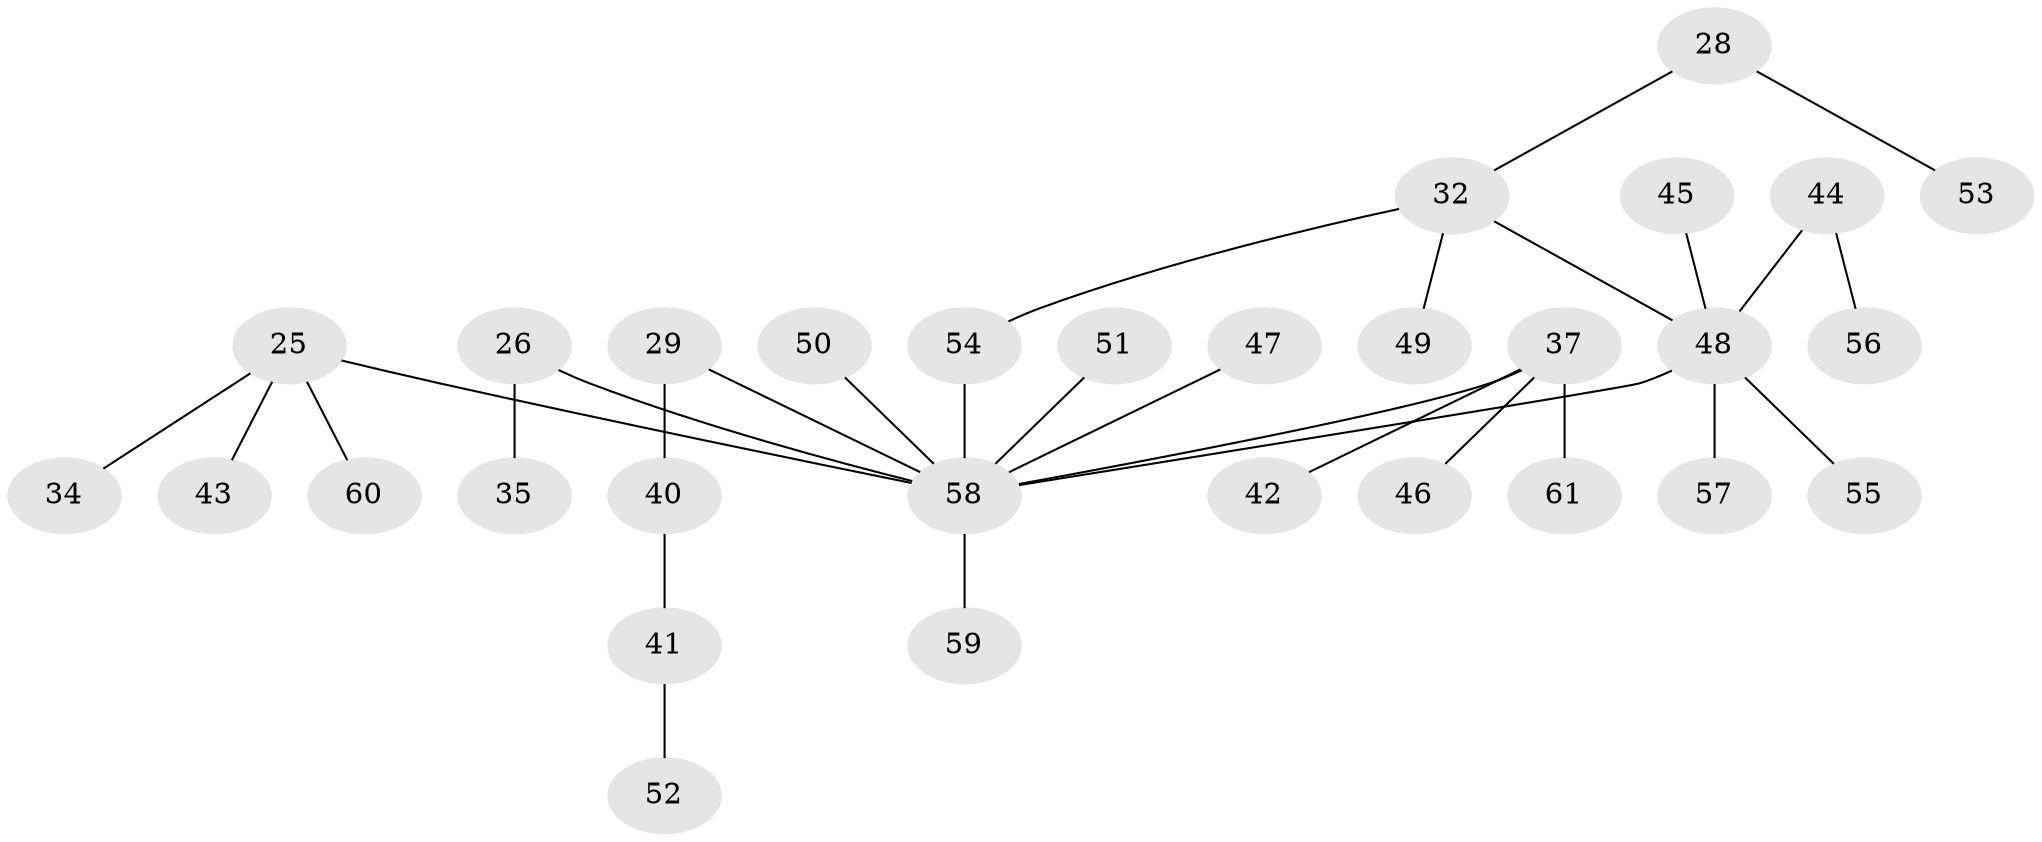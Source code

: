 // original degree distribution, {3: 0.13114754098360656, 5: 0.03278688524590164, 4: 0.09836065573770492, 2: 0.3114754098360656, 1: 0.4262295081967213}
// Generated by graph-tools (version 1.1) at 2025/41/03/09/25 04:41:10]
// undirected, 30 vertices, 30 edges
graph export_dot {
graph [start="1"]
  node [color=gray90,style=filled];
  25 [super="+23"];
  26;
  28;
  29 [super="+16+22"];
  32 [super="+21"];
  34;
  35;
  37 [super="+36"];
  40;
  41;
  42;
  43;
  44;
  45;
  46;
  47;
  48 [super="+39"];
  49;
  50;
  51;
  52;
  53;
  54;
  55;
  56;
  57;
  58 [super="+38"];
  59;
  60;
  61;
  25 -- 34;
  25 -- 58;
  25 -- 43;
  25 -- 60;
  26 -- 35;
  26 -- 58;
  28 -- 53;
  28 -- 32;
  29 -- 40;
  29 -- 58;
  32 -- 54;
  32 -- 49;
  32 -- 48;
  37 -- 58;
  37 -- 42;
  37 -- 61;
  37 -- 46;
  40 -- 41;
  41 -- 52;
  44 -- 56;
  44 -- 48;
  45 -- 48;
  47 -- 58;
  48 -- 55;
  48 -- 57;
  48 -- 58;
  50 -- 58;
  51 -- 58;
  54 -- 58;
  58 -- 59;
}
